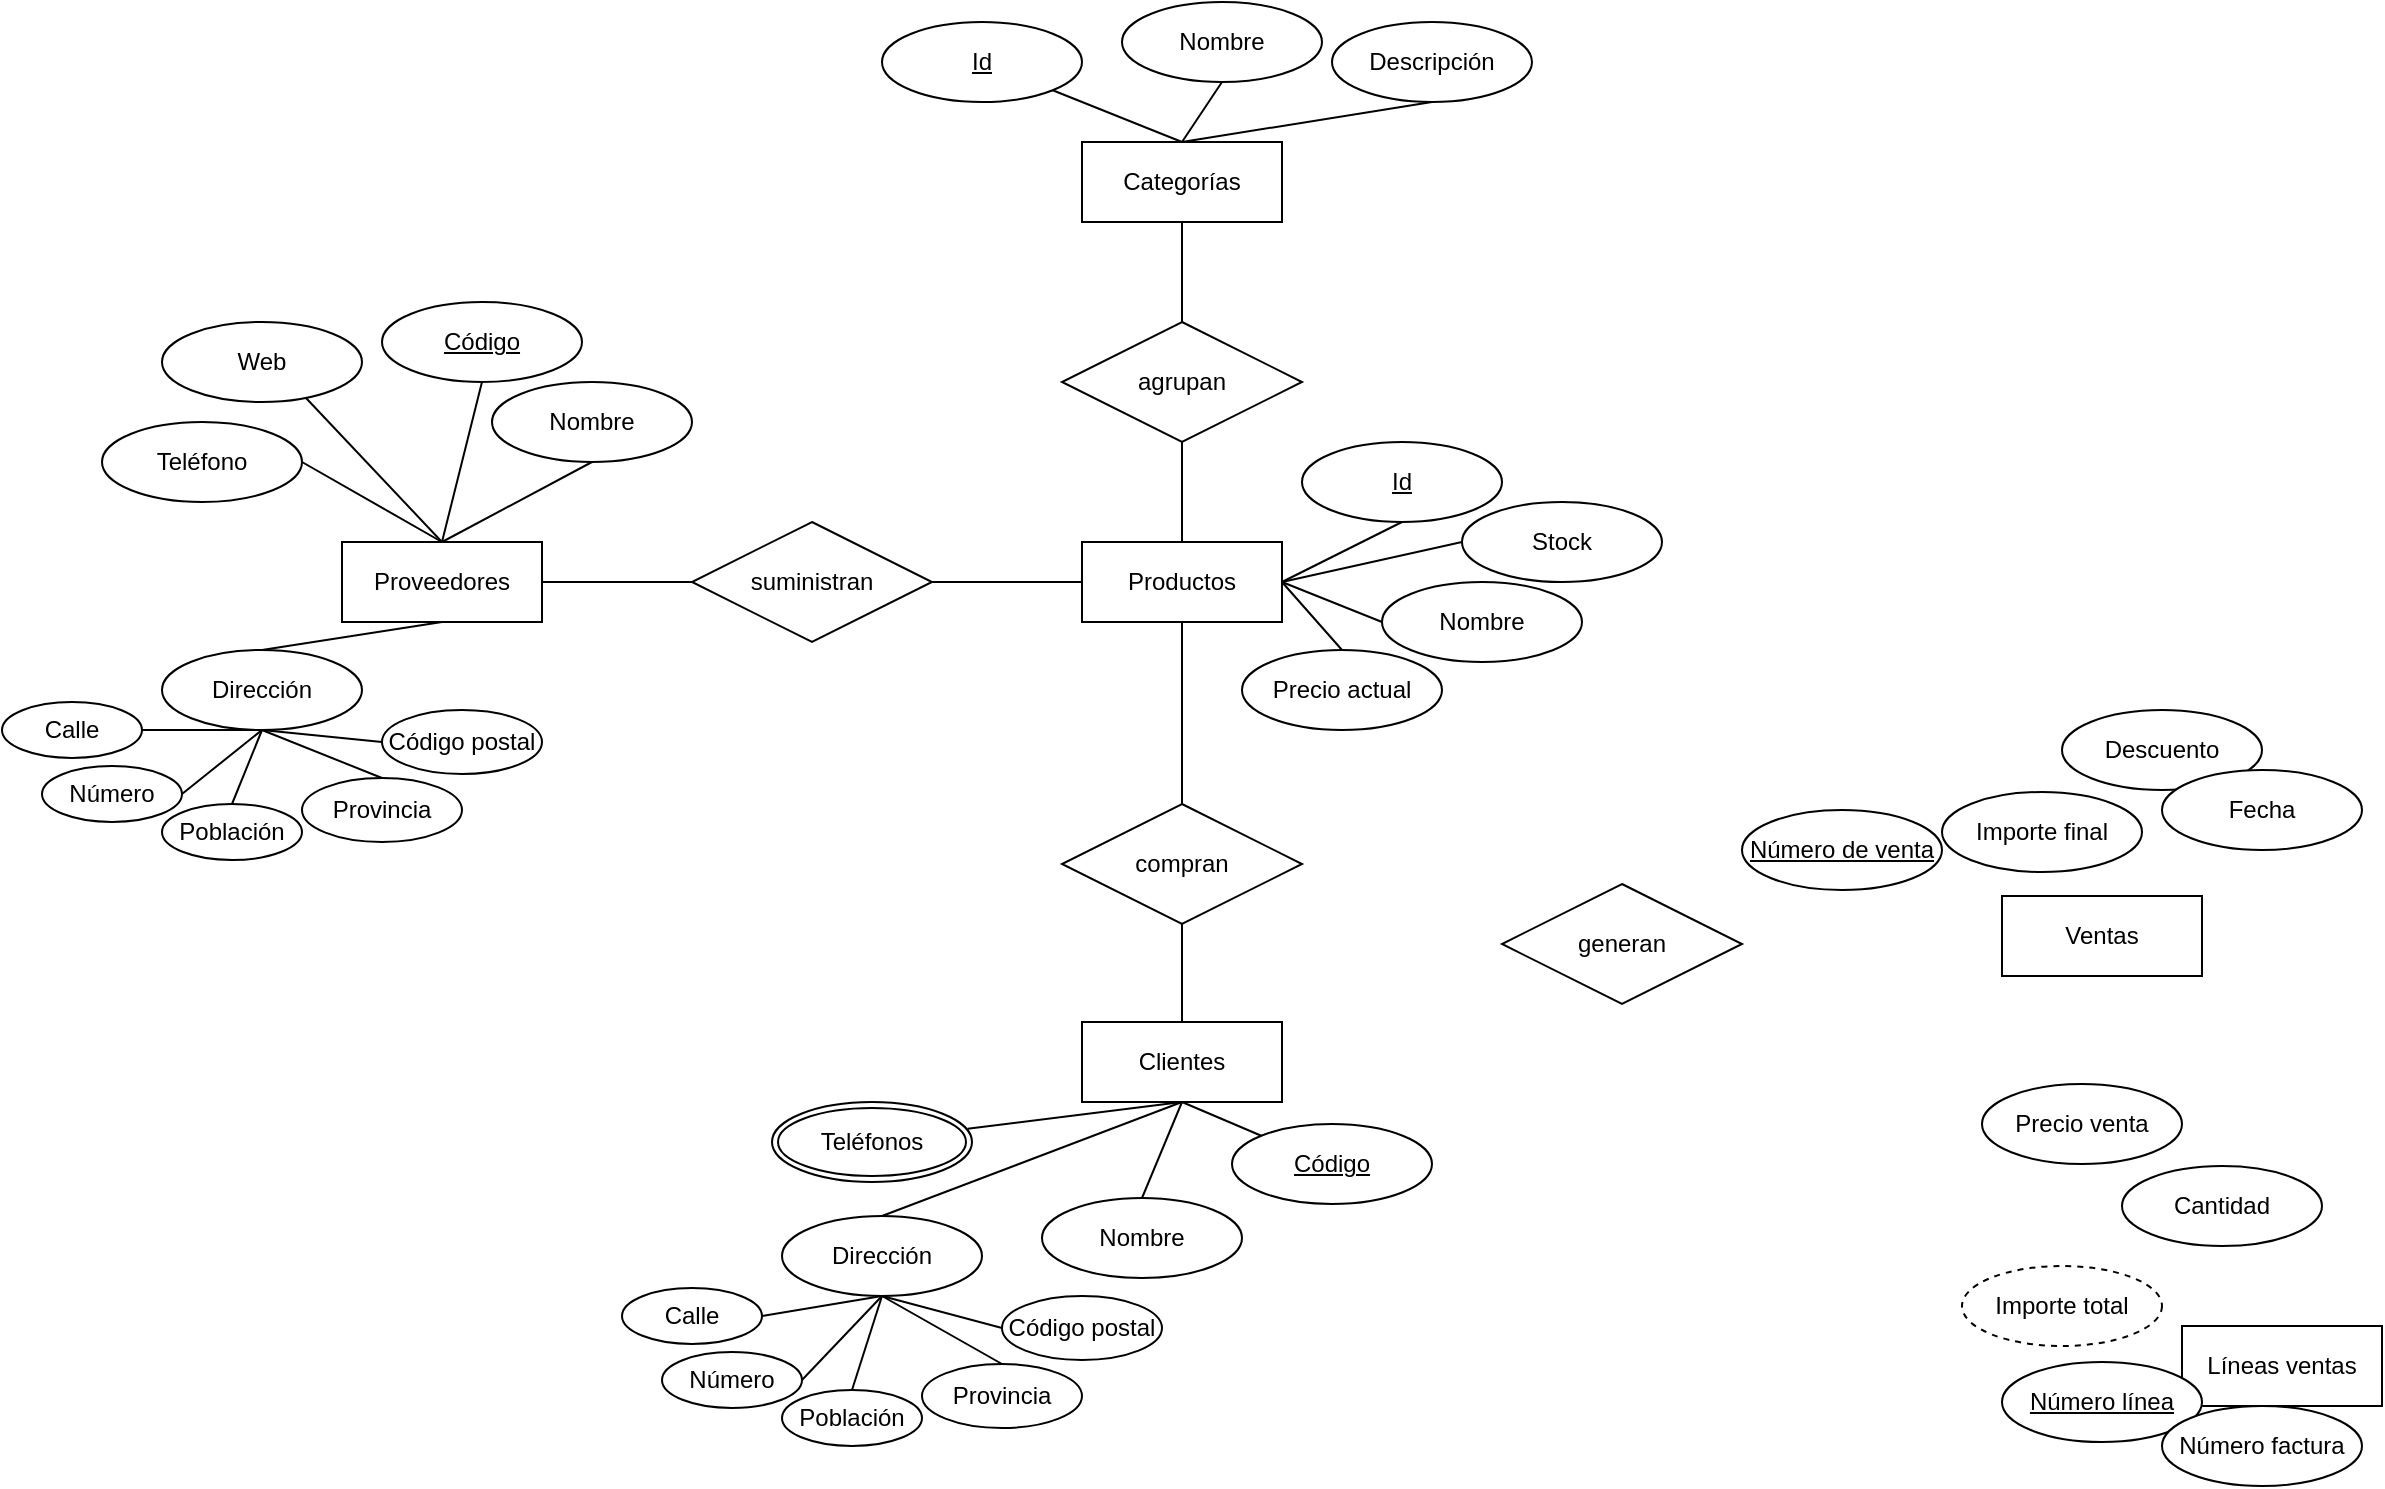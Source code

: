 <mxfile version="25.0.3">
  <diagram name="Page-1" id="Ynz6Q_ms0iytzOC9sSTn">
    <mxGraphModel dx="2219" dy="570" grid="1" gridSize="10" guides="1" tooltips="1" connect="1" arrows="1" fold="1" page="1" pageScale="1" pageWidth="1169" pageHeight="827" math="0" shadow="0">
      <root>
        <mxCell id="0" />
        <mxCell id="1" parent="0" />
        <mxCell id="-XFVrn_bKcjzjWk29BsW-2" value="Proveedores" style="whiteSpace=wrap;html=1;align=center;" vertex="1" parent="1">
          <mxGeometry x="140" y="280" width="100" height="40" as="geometry" />
        </mxCell>
        <mxCell id="-XFVrn_bKcjzjWk29BsW-3" value="Código" style="ellipse;whiteSpace=wrap;html=1;align=center;fontStyle=4;" vertex="1" parent="1">
          <mxGeometry x="160" y="160" width="100" height="40" as="geometry" />
        </mxCell>
        <mxCell id="-XFVrn_bKcjzjWk29BsW-4" value="Nombre" style="ellipse;whiteSpace=wrap;html=1;align=center;" vertex="1" parent="1">
          <mxGeometry x="215" y="200" width="100" height="40" as="geometry" />
        </mxCell>
        <mxCell id="-XFVrn_bKcjzjWk29BsW-5" value="Dirección" style="ellipse;whiteSpace=wrap;html=1;align=center;" vertex="1" parent="1">
          <mxGeometry x="50" y="334" width="100" height="40" as="geometry" />
        </mxCell>
        <mxCell id="-XFVrn_bKcjzjWk29BsW-6" value="Web" style="ellipse;whiteSpace=wrap;html=1;align=center;" vertex="1" parent="1">
          <mxGeometry x="50" y="170" width="100" height="40" as="geometry" />
        </mxCell>
        <mxCell id="-XFVrn_bKcjzjWk29BsW-7" value="Teléfonos" style="ellipse;shape=doubleEllipse;margin=3;whiteSpace=wrap;html=1;align=center;" vertex="1" parent="1">
          <mxGeometry x="355" y="560" width="100" height="40" as="geometry" />
        </mxCell>
        <mxCell id="-XFVrn_bKcjzjWk29BsW-9" value="Teléfono" style="ellipse;whiteSpace=wrap;html=1;align=center;" vertex="1" parent="1">
          <mxGeometry x="20" y="220" width="100" height="40" as="geometry" />
        </mxCell>
        <mxCell id="-XFVrn_bKcjzjWk29BsW-10" value="Clientes" style="whiteSpace=wrap;html=1;align=center;" vertex="1" parent="1">
          <mxGeometry x="510" y="520" width="100" height="40" as="geometry" />
        </mxCell>
        <mxCell id="-XFVrn_bKcjzjWk29BsW-12" value="Código" style="ellipse;whiteSpace=wrap;html=1;align=center;fontStyle=4;" vertex="1" parent="1">
          <mxGeometry x="585" y="571" width="100" height="40" as="geometry" />
        </mxCell>
        <mxCell id="-XFVrn_bKcjzjWk29BsW-13" value="Nombre" style="ellipse;whiteSpace=wrap;html=1;align=center;" vertex="1" parent="1">
          <mxGeometry x="490" y="608" width="100" height="40" as="geometry" />
        </mxCell>
        <mxCell id="-XFVrn_bKcjzjWk29BsW-20" value="Población" style="ellipse;whiteSpace=wrap;html=1;align=center;" vertex="1" parent="1">
          <mxGeometry x="50" y="411" width="70" height="28" as="geometry" />
        </mxCell>
        <mxCell id="-XFVrn_bKcjzjWk29BsW-21" value="Código postal" style="ellipse;whiteSpace=wrap;html=1;align=center;" vertex="1" parent="1">
          <mxGeometry x="160" y="364" width="80" height="32" as="geometry" />
        </mxCell>
        <mxCell id="-XFVrn_bKcjzjWk29BsW-22" value="Número" style="ellipse;whiteSpace=wrap;html=1;align=center;" vertex="1" parent="1">
          <mxGeometry x="-10" y="392" width="70" height="28" as="geometry" />
        </mxCell>
        <mxCell id="-XFVrn_bKcjzjWk29BsW-23" value="Calle" style="ellipse;whiteSpace=wrap;html=1;align=center;" vertex="1" parent="1">
          <mxGeometry x="-30" y="360" width="70" height="28" as="geometry" />
        </mxCell>
        <mxCell id="-XFVrn_bKcjzjWk29BsW-24" value="Provincia" style="ellipse;whiteSpace=wrap;html=1;align=center;" vertex="1" parent="1">
          <mxGeometry x="120" y="398" width="80" height="32" as="geometry" />
        </mxCell>
        <mxCell id="-XFVrn_bKcjzjWk29BsW-25" value="Productos" style="whiteSpace=wrap;html=1;align=center;" vertex="1" parent="1">
          <mxGeometry x="510" y="280" width="100" height="40" as="geometry" />
        </mxCell>
        <mxCell id="-XFVrn_bKcjzjWk29BsW-26" value="Id" style="ellipse;whiteSpace=wrap;html=1;align=center;fontStyle=4;" vertex="1" parent="1">
          <mxGeometry x="620" y="230" width="100" height="40" as="geometry" />
        </mxCell>
        <mxCell id="-XFVrn_bKcjzjWk29BsW-27" value="Nombre" style="ellipse;whiteSpace=wrap;html=1;align=center;autosize=0;" vertex="1" parent="1">
          <mxGeometry x="660" y="300" width="100" height="40" as="geometry" />
        </mxCell>
        <mxCell id="-XFVrn_bKcjzjWk29BsW-28" value="Precio actual" style="ellipse;whiteSpace=wrap;html=1;align=center;" vertex="1" parent="1">
          <mxGeometry x="590" y="334" width="100" height="40" as="geometry" />
        </mxCell>
        <mxCell id="-XFVrn_bKcjzjWk29BsW-29" value="Stock" style="ellipse;whiteSpace=wrap;html=1;align=center;" vertex="1" parent="1">
          <mxGeometry x="700" y="260" width="100" height="40" as="geometry" />
        </mxCell>
        <mxCell id="-XFVrn_bKcjzjWk29BsW-30" value="Categorías" style="whiteSpace=wrap;html=1;align=center;" vertex="1" parent="1">
          <mxGeometry x="510" y="80" width="100" height="40" as="geometry" />
        </mxCell>
        <mxCell id="-XFVrn_bKcjzjWk29BsW-31" value="Id" style="ellipse;whiteSpace=wrap;html=1;align=center;fontStyle=4;" vertex="1" parent="1">
          <mxGeometry x="410" y="20" width="100" height="40" as="geometry" />
        </mxCell>
        <mxCell id="-XFVrn_bKcjzjWk29BsW-32" value="Nombre" style="ellipse;whiteSpace=wrap;html=1;align=center;autosize=0;" vertex="1" parent="1">
          <mxGeometry x="530" y="10" width="100" height="40" as="geometry" />
        </mxCell>
        <mxCell id="-XFVrn_bKcjzjWk29BsW-33" value="Descripción" style="ellipse;whiteSpace=wrap;html=1;align=center;" vertex="1" parent="1">
          <mxGeometry x="635" y="20" width="100" height="40" as="geometry" />
        </mxCell>
        <mxCell id="-XFVrn_bKcjzjWk29BsW-34" value="Ventas" style="whiteSpace=wrap;html=1;align=center;" vertex="1" parent="1">
          <mxGeometry x="970" y="457" width="100" height="40" as="geometry" />
        </mxCell>
        <mxCell id="-XFVrn_bKcjzjWk29BsW-35" value="Número de venta" style="ellipse;whiteSpace=wrap;html=1;align=center;fontStyle=4;" vertex="1" parent="1">
          <mxGeometry x="840" y="414" width="100" height="40" as="geometry" />
        </mxCell>
        <mxCell id="-XFVrn_bKcjzjWk29BsW-36" value="Descuento" style="ellipse;whiteSpace=wrap;html=1;align=center;" vertex="1" parent="1">
          <mxGeometry x="1000" y="364" width="100" height="40" as="geometry" />
        </mxCell>
        <mxCell id="-XFVrn_bKcjzjWk29BsW-37" value="Importe final" style="ellipse;whiteSpace=wrap;html=1;align=center;" vertex="1" parent="1">
          <mxGeometry x="940" y="405" width="100" height="40" as="geometry" />
        </mxCell>
        <mxCell id="-XFVrn_bKcjzjWk29BsW-38" value="Fecha" style="ellipse;whiteSpace=wrap;html=1;align=center;" vertex="1" parent="1">
          <mxGeometry x="1050" y="394" width="100" height="40" as="geometry" />
        </mxCell>
        <mxCell id="-XFVrn_bKcjzjWk29BsW-39" value="Líneas ventas" style="whiteSpace=wrap;html=1;align=center;" vertex="1" parent="1">
          <mxGeometry x="1060" y="672" width="100" height="40" as="geometry" />
        </mxCell>
        <mxCell id="-XFVrn_bKcjzjWk29BsW-40" value="Precio venta" style="ellipse;whiteSpace=wrap;html=1;align=center;" vertex="1" parent="1">
          <mxGeometry x="960" y="551" width="100" height="40" as="geometry" />
        </mxCell>
        <mxCell id="-XFVrn_bKcjzjWk29BsW-41" value="Cantidad" style="ellipse;whiteSpace=wrap;html=1;align=center;" vertex="1" parent="1">
          <mxGeometry x="1030" y="592" width="100" height="40" as="geometry" />
        </mxCell>
        <mxCell id="-XFVrn_bKcjzjWk29BsW-43" value="Importe total" style="ellipse;whiteSpace=wrap;html=1;align=center;dashed=1;" vertex="1" parent="1">
          <mxGeometry x="950" y="642" width="100" height="40" as="geometry" />
        </mxCell>
        <mxCell id="-XFVrn_bKcjzjWk29BsW-44" value="Número línea" style="ellipse;whiteSpace=wrap;html=1;align=center;fontStyle=4;" vertex="1" parent="1">
          <mxGeometry x="970" y="690" width="100" height="40" as="geometry" />
        </mxCell>
        <mxCell id="-XFVrn_bKcjzjWk29BsW-46" value="Número factura" style="ellipse;whiteSpace=wrap;html=1;align=center;" vertex="1" parent="1">
          <mxGeometry x="1050" y="712" width="100" height="40" as="geometry" />
        </mxCell>
        <mxCell id="-XFVrn_bKcjzjWk29BsW-47" value="agrupan" style="shape=rhombus;perimeter=rhombusPerimeter;whiteSpace=wrap;html=1;align=center;" vertex="1" parent="1">
          <mxGeometry x="500" y="170" width="120" height="60" as="geometry" />
        </mxCell>
        <mxCell id="-XFVrn_bKcjzjWk29BsW-49" value="" style="endArrow=none;html=1;rounded=0;entryX=0.5;entryY=0;entryDx=0;entryDy=0;" edge="1" parent="1" source="-XFVrn_bKcjzjWk29BsW-30" target="-XFVrn_bKcjzjWk29BsW-47">
          <mxGeometry relative="1" as="geometry">
            <mxPoint x="390" y="210" as="sourcePoint" />
            <mxPoint x="550" y="210" as="targetPoint" />
          </mxGeometry>
        </mxCell>
        <mxCell id="-XFVrn_bKcjzjWk29BsW-50" value="" style="endArrow=none;html=1;rounded=0;entryX=0.5;entryY=1;entryDx=0;entryDy=0;exitX=0.5;exitY=0;exitDx=0;exitDy=0;" edge="1" parent="1" source="-XFVrn_bKcjzjWk29BsW-25" target="-XFVrn_bKcjzjWk29BsW-47">
          <mxGeometry relative="1" as="geometry">
            <mxPoint x="390" y="210" as="sourcePoint" />
            <mxPoint x="550" y="210" as="targetPoint" />
          </mxGeometry>
        </mxCell>
        <mxCell id="-XFVrn_bKcjzjWk29BsW-51" value="" style="endArrow=none;html=1;rounded=0;entryX=0.5;entryY=0;entryDx=0;entryDy=0;" edge="1" parent="1" source="-XFVrn_bKcjzjWk29BsW-31" target="-XFVrn_bKcjzjWk29BsW-30">
          <mxGeometry relative="1" as="geometry">
            <mxPoint x="390" y="210" as="sourcePoint" />
            <mxPoint x="550" y="210" as="targetPoint" />
          </mxGeometry>
        </mxCell>
        <mxCell id="-XFVrn_bKcjzjWk29BsW-52" value="" style="endArrow=none;html=1;rounded=0;exitX=0.5;exitY=1;exitDx=0;exitDy=0;" edge="1" parent="1" source="-XFVrn_bKcjzjWk29BsW-32">
          <mxGeometry relative="1" as="geometry">
            <mxPoint x="390" y="210" as="sourcePoint" />
            <mxPoint x="560" y="80" as="targetPoint" />
          </mxGeometry>
        </mxCell>
        <mxCell id="-XFVrn_bKcjzjWk29BsW-53" value="" style="endArrow=none;html=1;rounded=0;exitX=0.5;exitY=1;exitDx=0;exitDy=0;entryX=0.5;entryY=0;entryDx=0;entryDy=0;" edge="1" parent="1" source="-XFVrn_bKcjzjWk29BsW-33" target="-XFVrn_bKcjzjWk29BsW-30">
          <mxGeometry relative="1" as="geometry">
            <mxPoint x="390" y="210" as="sourcePoint" />
            <mxPoint x="550" y="210" as="targetPoint" />
          </mxGeometry>
        </mxCell>
        <mxCell id="-XFVrn_bKcjzjWk29BsW-54" value="suministran" style="shape=rhombus;perimeter=rhombusPerimeter;whiteSpace=wrap;html=1;align=center;" vertex="1" parent="1">
          <mxGeometry x="315" y="270" width="120" height="60" as="geometry" />
        </mxCell>
        <mxCell id="-XFVrn_bKcjzjWk29BsW-55" value="" style="endArrow=none;html=1;rounded=0;exitX=1;exitY=0.5;exitDx=0;exitDy=0;entryX=0;entryY=0.5;entryDx=0;entryDy=0;" edge="1" parent="1" source="-XFVrn_bKcjzjWk29BsW-2" target="-XFVrn_bKcjzjWk29BsW-54">
          <mxGeometry relative="1" as="geometry">
            <mxPoint x="390" y="330" as="sourcePoint" />
            <mxPoint x="550" y="330" as="targetPoint" />
          </mxGeometry>
        </mxCell>
        <mxCell id="-XFVrn_bKcjzjWk29BsW-56" value="" style="endArrow=none;html=1;rounded=0;exitX=1;exitY=0.5;exitDx=0;exitDy=0;entryX=0;entryY=0.5;entryDx=0;entryDy=0;" edge="1" parent="1" source="-XFVrn_bKcjzjWk29BsW-54" target="-XFVrn_bKcjzjWk29BsW-25">
          <mxGeometry relative="1" as="geometry">
            <mxPoint x="390" y="330" as="sourcePoint" />
            <mxPoint x="550" y="330" as="targetPoint" />
          </mxGeometry>
        </mxCell>
        <mxCell id="-XFVrn_bKcjzjWk29BsW-57" value="" style="endArrow=none;html=1;rounded=0;exitX=0.5;exitY=1;exitDx=0;exitDy=0;entryX=0.5;entryY=0;entryDx=0;entryDy=0;" edge="1" parent="1" source="-XFVrn_bKcjzjWk29BsW-4" target="-XFVrn_bKcjzjWk29BsW-2">
          <mxGeometry relative="1" as="geometry">
            <mxPoint x="390" y="330" as="sourcePoint" />
            <mxPoint x="550" y="330" as="targetPoint" />
          </mxGeometry>
        </mxCell>
        <mxCell id="-XFVrn_bKcjzjWk29BsW-58" value="" style="endArrow=none;html=1;rounded=0;exitX=0.5;exitY=1;exitDx=0;exitDy=0;entryX=0.5;entryY=0;entryDx=0;entryDy=0;" edge="1" parent="1" source="-XFVrn_bKcjzjWk29BsW-3" target="-XFVrn_bKcjzjWk29BsW-2">
          <mxGeometry relative="1" as="geometry">
            <mxPoint x="390" y="330" as="sourcePoint" />
            <mxPoint x="550" y="330" as="targetPoint" />
          </mxGeometry>
        </mxCell>
        <mxCell id="-XFVrn_bKcjzjWk29BsW-59" value="" style="endArrow=none;html=1;rounded=0;exitX=0.72;exitY=0.95;exitDx=0;exitDy=0;exitPerimeter=0;" edge="1" parent="1" source="-XFVrn_bKcjzjWk29BsW-6">
          <mxGeometry relative="1" as="geometry">
            <mxPoint x="390" y="330" as="sourcePoint" />
            <mxPoint x="190" y="280" as="targetPoint" />
          </mxGeometry>
        </mxCell>
        <mxCell id="-XFVrn_bKcjzjWk29BsW-61" value="" style="endArrow=none;html=1;rounded=0;exitX=1;exitY=0.5;exitDx=0;exitDy=0;" edge="1" parent="1" source="-XFVrn_bKcjzjWk29BsW-9">
          <mxGeometry relative="1" as="geometry">
            <mxPoint x="390" y="330" as="sourcePoint" />
            <mxPoint x="190" y="280" as="targetPoint" />
          </mxGeometry>
        </mxCell>
        <mxCell id="-XFVrn_bKcjzjWk29BsW-62" value="" style="endArrow=none;html=1;rounded=0;exitX=0.5;exitY=1;exitDx=0;exitDy=0;entryX=0.5;entryY=0;entryDx=0;entryDy=0;" edge="1" parent="1" source="-XFVrn_bKcjzjWk29BsW-2" target="-XFVrn_bKcjzjWk29BsW-5">
          <mxGeometry relative="1" as="geometry">
            <mxPoint x="390" y="330" as="sourcePoint" />
            <mxPoint x="550" y="330" as="targetPoint" />
          </mxGeometry>
        </mxCell>
        <mxCell id="-XFVrn_bKcjzjWk29BsW-63" value="" style="endArrow=none;html=1;rounded=0;exitX=1;exitY=0.5;exitDx=0;exitDy=0;entryX=0.5;entryY=1;entryDx=0;entryDy=0;" edge="1" parent="1" source="-XFVrn_bKcjzjWk29BsW-23" target="-XFVrn_bKcjzjWk29BsW-5">
          <mxGeometry relative="1" as="geometry">
            <mxPoint x="390" y="330" as="sourcePoint" />
            <mxPoint x="550" y="330" as="targetPoint" />
          </mxGeometry>
        </mxCell>
        <mxCell id="-XFVrn_bKcjzjWk29BsW-64" value="" style="endArrow=none;html=1;rounded=0;exitX=1;exitY=0.5;exitDx=0;exitDy=0;entryX=0.5;entryY=1;entryDx=0;entryDy=0;" edge="1" parent="1" source="-XFVrn_bKcjzjWk29BsW-22" target="-XFVrn_bKcjzjWk29BsW-5">
          <mxGeometry relative="1" as="geometry">
            <mxPoint x="390" y="330" as="sourcePoint" />
            <mxPoint x="550" y="330" as="targetPoint" />
          </mxGeometry>
        </mxCell>
        <mxCell id="-XFVrn_bKcjzjWk29BsW-65" value="" style="endArrow=none;html=1;rounded=0;exitX=0.5;exitY=0;exitDx=0;exitDy=0;entryX=0.5;entryY=1;entryDx=0;entryDy=0;" edge="1" parent="1" source="-XFVrn_bKcjzjWk29BsW-20" target="-XFVrn_bKcjzjWk29BsW-5">
          <mxGeometry relative="1" as="geometry">
            <mxPoint x="390" y="330" as="sourcePoint" />
            <mxPoint x="550" y="330" as="targetPoint" />
          </mxGeometry>
        </mxCell>
        <mxCell id="-XFVrn_bKcjzjWk29BsW-66" value="" style="endArrow=none;html=1;rounded=0;exitX=0.5;exitY=0;exitDx=0;exitDy=0;entryX=0.5;entryY=1;entryDx=0;entryDy=0;" edge="1" parent="1" source="-XFVrn_bKcjzjWk29BsW-24" target="-XFVrn_bKcjzjWk29BsW-5">
          <mxGeometry relative="1" as="geometry">
            <mxPoint x="390" y="330" as="sourcePoint" />
            <mxPoint x="550" y="330" as="targetPoint" />
          </mxGeometry>
        </mxCell>
        <mxCell id="-XFVrn_bKcjzjWk29BsW-67" value="" style="endArrow=none;html=1;rounded=0;exitX=0.5;exitY=1;exitDx=0;exitDy=0;entryX=0;entryY=0.5;entryDx=0;entryDy=0;" edge="1" parent="1" source="-XFVrn_bKcjzjWk29BsW-5" target="-XFVrn_bKcjzjWk29BsW-21">
          <mxGeometry relative="1" as="geometry">
            <mxPoint x="170" y="390" as="sourcePoint" />
            <mxPoint x="220" y="390" as="targetPoint" />
          </mxGeometry>
        </mxCell>
        <mxCell id="-XFVrn_bKcjzjWk29BsW-68" value="compran" style="shape=rhombus;perimeter=rhombusPerimeter;whiteSpace=wrap;html=1;align=center;" vertex="1" parent="1">
          <mxGeometry x="500" y="411" width="120" height="60" as="geometry" />
        </mxCell>
        <mxCell id="-XFVrn_bKcjzjWk29BsW-75" value="generan" style="shape=rhombus;perimeter=rhombusPerimeter;whiteSpace=wrap;html=1;align=center;" vertex="1" parent="1">
          <mxGeometry x="720" y="451" width="120" height="60" as="geometry" />
        </mxCell>
        <mxCell id="-XFVrn_bKcjzjWk29BsW-76" value="" style="endArrow=none;html=1;rounded=0;exitX=0.5;exitY=1;exitDx=0;exitDy=0;entryX=0.5;entryY=0;entryDx=0;entryDy=0;" edge="1" parent="1" source="-XFVrn_bKcjzjWk29BsW-25" target="-XFVrn_bKcjzjWk29BsW-68">
          <mxGeometry relative="1" as="geometry">
            <mxPoint x="620" y="450" as="sourcePoint" />
            <mxPoint x="780" y="450" as="targetPoint" />
          </mxGeometry>
        </mxCell>
        <mxCell id="-XFVrn_bKcjzjWk29BsW-77" value="" style="endArrow=none;html=1;rounded=0;exitX=0.5;exitY=1;exitDx=0;exitDy=0;entryX=0.5;entryY=0;entryDx=0;entryDy=0;" edge="1" parent="1" source="-XFVrn_bKcjzjWk29BsW-68" target="-XFVrn_bKcjzjWk29BsW-10">
          <mxGeometry relative="1" as="geometry">
            <mxPoint x="620" y="450" as="sourcePoint" />
            <mxPoint x="560" y="450" as="targetPoint" />
          </mxGeometry>
        </mxCell>
        <mxCell id="-XFVrn_bKcjzjWk29BsW-91" value="Dirección" style="ellipse;whiteSpace=wrap;html=1;align=center;" vertex="1" parent="1">
          <mxGeometry x="360" y="617" width="100" height="40" as="geometry" />
        </mxCell>
        <mxCell id="-XFVrn_bKcjzjWk29BsW-92" value="Población" style="ellipse;whiteSpace=wrap;html=1;align=center;" vertex="1" parent="1">
          <mxGeometry x="360" y="704" width="70" height="28" as="geometry" />
        </mxCell>
        <mxCell id="-XFVrn_bKcjzjWk29BsW-93" value="Código postal" style="ellipse;whiteSpace=wrap;html=1;align=center;" vertex="1" parent="1">
          <mxGeometry x="470" y="657" width="80" height="32" as="geometry" />
        </mxCell>
        <mxCell id="-XFVrn_bKcjzjWk29BsW-94" value="Número" style="ellipse;whiteSpace=wrap;html=1;align=center;" vertex="1" parent="1">
          <mxGeometry x="300" y="685" width="70" height="28" as="geometry" />
        </mxCell>
        <mxCell id="-XFVrn_bKcjzjWk29BsW-95" value="Calle" style="ellipse;whiteSpace=wrap;html=1;align=center;" vertex="1" parent="1">
          <mxGeometry x="280" y="653" width="70" height="28" as="geometry" />
        </mxCell>
        <mxCell id="-XFVrn_bKcjzjWk29BsW-96" value="Provincia" style="ellipse;whiteSpace=wrap;html=1;align=center;" vertex="1" parent="1">
          <mxGeometry x="430" y="691" width="80" height="32" as="geometry" />
        </mxCell>
        <mxCell id="-XFVrn_bKcjzjWk29BsW-97" value="" style="endArrow=none;html=1;rounded=0;exitX=1;exitY=0.5;exitDx=0;exitDy=0;entryX=0.5;entryY=1;entryDx=0;entryDy=0;" edge="1" parent="1" source="-XFVrn_bKcjzjWk29BsW-95" target="-XFVrn_bKcjzjWk29BsW-91">
          <mxGeometry relative="1" as="geometry">
            <mxPoint x="700" y="623" as="sourcePoint" />
            <mxPoint x="860" y="623" as="targetPoint" />
          </mxGeometry>
        </mxCell>
        <mxCell id="-XFVrn_bKcjzjWk29BsW-98" value="" style="endArrow=none;html=1;rounded=0;exitX=1;exitY=0.5;exitDx=0;exitDy=0;entryX=0.5;entryY=1;entryDx=0;entryDy=0;" edge="1" parent="1" source="-XFVrn_bKcjzjWk29BsW-94" target="-XFVrn_bKcjzjWk29BsW-91">
          <mxGeometry relative="1" as="geometry">
            <mxPoint x="700" y="623" as="sourcePoint" />
            <mxPoint x="860" y="623" as="targetPoint" />
          </mxGeometry>
        </mxCell>
        <mxCell id="-XFVrn_bKcjzjWk29BsW-99" value="" style="endArrow=none;html=1;rounded=0;exitX=0.5;exitY=0;exitDx=0;exitDy=0;entryX=0.5;entryY=1;entryDx=0;entryDy=0;" edge="1" parent="1" source="-XFVrn_bKcjzjWk29BsW-92" target="-XFVrn_bKcjzjWk29BsW-91">
          <mxGeometry relative="1" as="geometry">
            <mxPoint x="700" y="623" as="sourcePoint" />
            <mxPoint x="860" y="623" as="targetPoint" />
          </mxGeometry>
        </mxCell>
        <mxCell id="-XFVrn_bKcjzjWk29BsW-100" value="" style="endArrow=none;html=1;rounded=0;exitX=0.5;exitY=0;exitDx=0;exitDy=0;entryX=0.5;entryY=1;entryDx=0;entryDy=0;" edge="1" parent="1" source="-XFVrn_bKcjzjWk29BsW-96" target="-XFVrn_bKcjzjWk29BsW-91">
          <mxGeometry relative="1" as="geometry">
            <mxPoint x="700" y="623" as="sourcePoint" />
            <mxPoint x="860" y="623" as="targetPoint" />
          </mxGeometry>
        </mxCell>
        <mxCell id="-XFVrn_bKcjzjWk29BsW-101" value="" style="endArrow=none;html=1;rounded=0;exitX=0.5;exitY=1;exitDx=0;exitDy=0;entryX=0;entryY=0.5;entryDx=0;entryDy=0;" edge="1" parent="1" source="-XFVrn_bKcjzjWk29BsW-91" target="-XFVrn_bKcjzjWk29BsW-93">
          <mxGeometry relative="1" as="geometry">
            <mxPoint x="480" y="683" as="sourcePoint" />
            <mxPoint x="530" y="683" as="targetPoint" />
          </mxGeometry>
        </mxCell>
        <mxCell id="-XFVrn_bKcjzjWk29BsW-103" value="" style="endArrow=none;html=1;rounded=0;exitX=0.5;exitY=1;exitDx=0;exitDy=0;entryX=0.5;entryY=0;entryDx=0;entryDy=0;" edge="1" parent="1" source="-XFVrn_bKcjzjWk29BsW-10" target="-XFVrn_bKcjzjWk29BsW-91">
          <mxGeometry relative="1" as="geometry">
            <mxPoint x="250" y="510" as="sourcePoint" />
            <mxPoint x="410" y="510" as="targetPoint" />
          </mxGeometry>
        </mxCell>
        <mxCell id="-XFVrn_bKcjzjWk29BsW-104" value="" style="endArrow=none;html=1;rounded=0;exitX=0.978;exitY=0.335;exitDx=0;exitDy=0;exitPerimeter=0;entryX=0.5;entryY=1;entryDx=0;entryDy=0;" edge="1" parent="1" source="-XFVrn_bKcjzjWk29BsW-7" target="-XFVrn_bKcjzjWk29BsW-10">
          <mxGeometry relative="1" as="geometry">
            <mxPoint x="250" y="510" as="sourcePoint" />
            <mxPoint x="560" y="570" as="targetPoint" />
          </mxGeometry>
        </mxCell>
        <mxCell id="-XFVrn_bKcjzjWk29BsW-106" value="" style="endArrow=none;html=1;rounded=0;exitX=0.5;exitY=0;exitDx=0;exitDy=0;entryX=0.5;entryY=1;entryDx=0;entryDy=0;" edge="1" parent="1" source="-XFVrn_bKcjzjWk29BsW-13" target="-XFVrn_bKcjzjWk29BsW-10">
          <mxGeometry relative="1" as="geometry">
            <mxPoint x="630" y="510" as="sourcePoint" />
            <mxPoint x="790" y="510" as="targetPoint" />
          </mxGeometry>
        </mxCell>
        <mxCell id="-XFVrn_bKcjzjWk29BsW-107" value="" style="endArrow=none;html=1;rounded=0;exitX=0.5;exitY=1;exitDx=0;exitDy=0;entryX=0;entryY=0;entryDx=0;entryDy=0;" edge="1" parent="1" source="-XFVrn_bKcjzjWk29BsW-10" target="-XFVrn_bKcjzjWk29BsW-12">
          <mxGeometry relative="1" as="geometry">
            <mxPoint x="630" y="510" as="sourcePoint" />
            <mxPoint x="790" y="510" as="targetPoint" />
          </mxGeometry>
        </mxCell>
        <mxCell id="-XFVrn_bKcjzjWk29BsW-108" value="" style="endArrow=none;html=1;rounded=0;exitX=1;exitY=0.5;exitDx=0;exitDy=0;entryX=0.5;entryY=0;entryDx=0;entryDy=0;" edge="1" parent="1" source="-XFVrn_bKcjzjWk29BsW-25" target="-XFVrn_bKcjzjWk29BsW-28">
          <mxGeometry relative="1" as="geometry">
            <mxPoint x="470" y="450" as="sourcePoint" />
            <mxPoint x="630" y="450" as="targetPoint" />
          </mxGeometry>
        </mxCell>
        <mxCell id="-XFVrn_bKcjzjWk29BsW-109" value="" style="endArrow=none;html=1;rounded=0;exitX=1;exitY=0.5;exitDx=0;exitDy=0;entryX=0;entryY=0.5;entryDx=0;entryDy=0;" edge="1" parent="1" source="-XFVrn_bKcjzjWk29BsW-25" target="-XFVrn_bKcjzjWk29BsW-27">
          <mxGeometry relative="1" as="geometry">
            <mxPoint x="470" y="450" as="sourcePoint" />
            <mxPoint x="630" y="450" as="targetPoint" />
          </mxGeometry>
        </mxCell>
        <mxCell id="-XFVrn_bKcjzjWk29BsW-110" value="" style="endArrow=none;html=1;rounded=0;exitX=1;exitY=0.5;exitDx=0;exitDy=0;entryX=0;entryY=0.5;entryDx=0;entryDy=0;" edge="1" parent="1" source="-XFVrn_bKcjzjWk29BsW-25" target="-XFVrn_bKcjzjWk29BsW-29">
          <mxGeometry relative="1" as="geometry">
            <mxPoint x="470" y="450" as="sourcePoint" />
            <mxPoint x="630" y="450" as="targetPoint" />
          </mxGeometry>
        </mxCell>
        <mxCell id="-XFVrn_bKcjzjWk29BsW-111" value="" style="endArrow=none;html=1;rounded=0;exitX=1;exitY=0.5;exitDx=0;exitDy=0;entryX=0.5;entryY=1;entryDx=0;entryDy=0;" edge="1" parent="1" source="-XFVrn_bKcjzjWk29BsW-25" target="-XFVrn_bKcjzjWk29BsW-26">
          <mxGeometry relative="1" as="geometry">
            <mxPoint x="470" y="450" as="sourcePoint" />
            <mxPoint x="630" y="450" as="targetPoint" />
          </mxGeometry>
        </mxCell>
      </root>
    </mxGraphModel>
  </diagram>
</mxfile>
